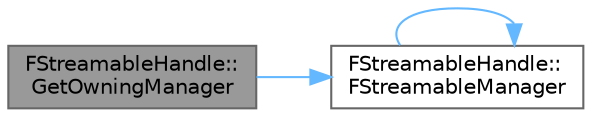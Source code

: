 digraph "FStreamableHandle::GetOwningManager"
{
 // INTERACTIVE_SVG=YES
 // LATEX_PDF_SIZE
  bgcolor="transparent";
  edge [fontname=Helvetica,fontsize=10,labelfontname=Helvetica,labelfontsize=10];
  node [fontname=Helvetica,fontsize=10,shape=box,height=0.2,width=0.4];
  rankdir="LR";
  Node1 [id="Node000001",label="FStreamableHandle::\lGetOwningManager",height=0.2,width=0.4,color="gray40", fillcolor="grey60", style="filled", fontcolor="black",tooltip="Get the StreamableManager for this handle."];
  Node1 -> Node2 [id="edge1_Node000001_Node000002",color="steelblue1",style="solid",tooltip=" "];
  Node2 [id="Node000002",label="FStreamableHandle::\lFStreamableManager",height=0.2,width=0.4,color="grey40", fillcolor="white", style="filled",URL="$df/d25/structFStreamableHandle.html#a57214fe16bf36a8d4b6d28c0a02eaa40",tooltip=" "];
  Node2 -> Node2 [id="edge2_Node000002_Node000002",color="steelblue1",style="solid",tooltip=" "];
}
